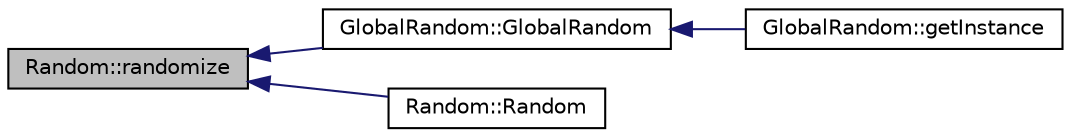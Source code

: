 digraph "Random::randomize"
{
 // INTERACTIVE_SVG=YES
  edge [fontname="Helvetica",fontsize="10",labelfontname="Helvetica",labelfontsize="10"];
  node [fontname="Helvetica",fontsize="10",shape=record];
  rankdir="LR";
  Node1 [label="Random::randomize",height=0.2,width=0.4,color="black", fillcolor="grey75", style="filled", fontcolor="black"];
  Node1 -> Node2 [dir="back",color="midnightblue",fontsize="10",style="solid",fontname="Helvetica"];
  Node2 [label="GlobalRandom::GlobalRandom",height=0.2,width=0.4,color="black", fillcolor="white", style="filled",URL="$d3/d84/class_global_random.html#a2b42b8f3606d5c7e1de402b3154e416b"];
  Node2 -> Node3 [dir="back",color="midnightblue",fontsize="10",style="solid",fontname="Helvetica"];
  Node3 [label="GlobalRandom::getInstance",height=0.2,width=0.4,color="black", fillcolor="white", style="filled",URL="$d3/d84/class_global_random.html#a043a237d0fac4c9f93031f1da4acd019"];
  Node1 -> Node4 [dir="back",color="midnightblue",fontsize="10",style="solid",fontname="Helvetica"];
  Node4 [label="Random::Random",height=0.2,width=0.4,color="black", fillcolor="white", style="filled",URL="$d2/de7/class_random.html#acb76b49c3903a3c4fb67fd216341f08d"];
}
